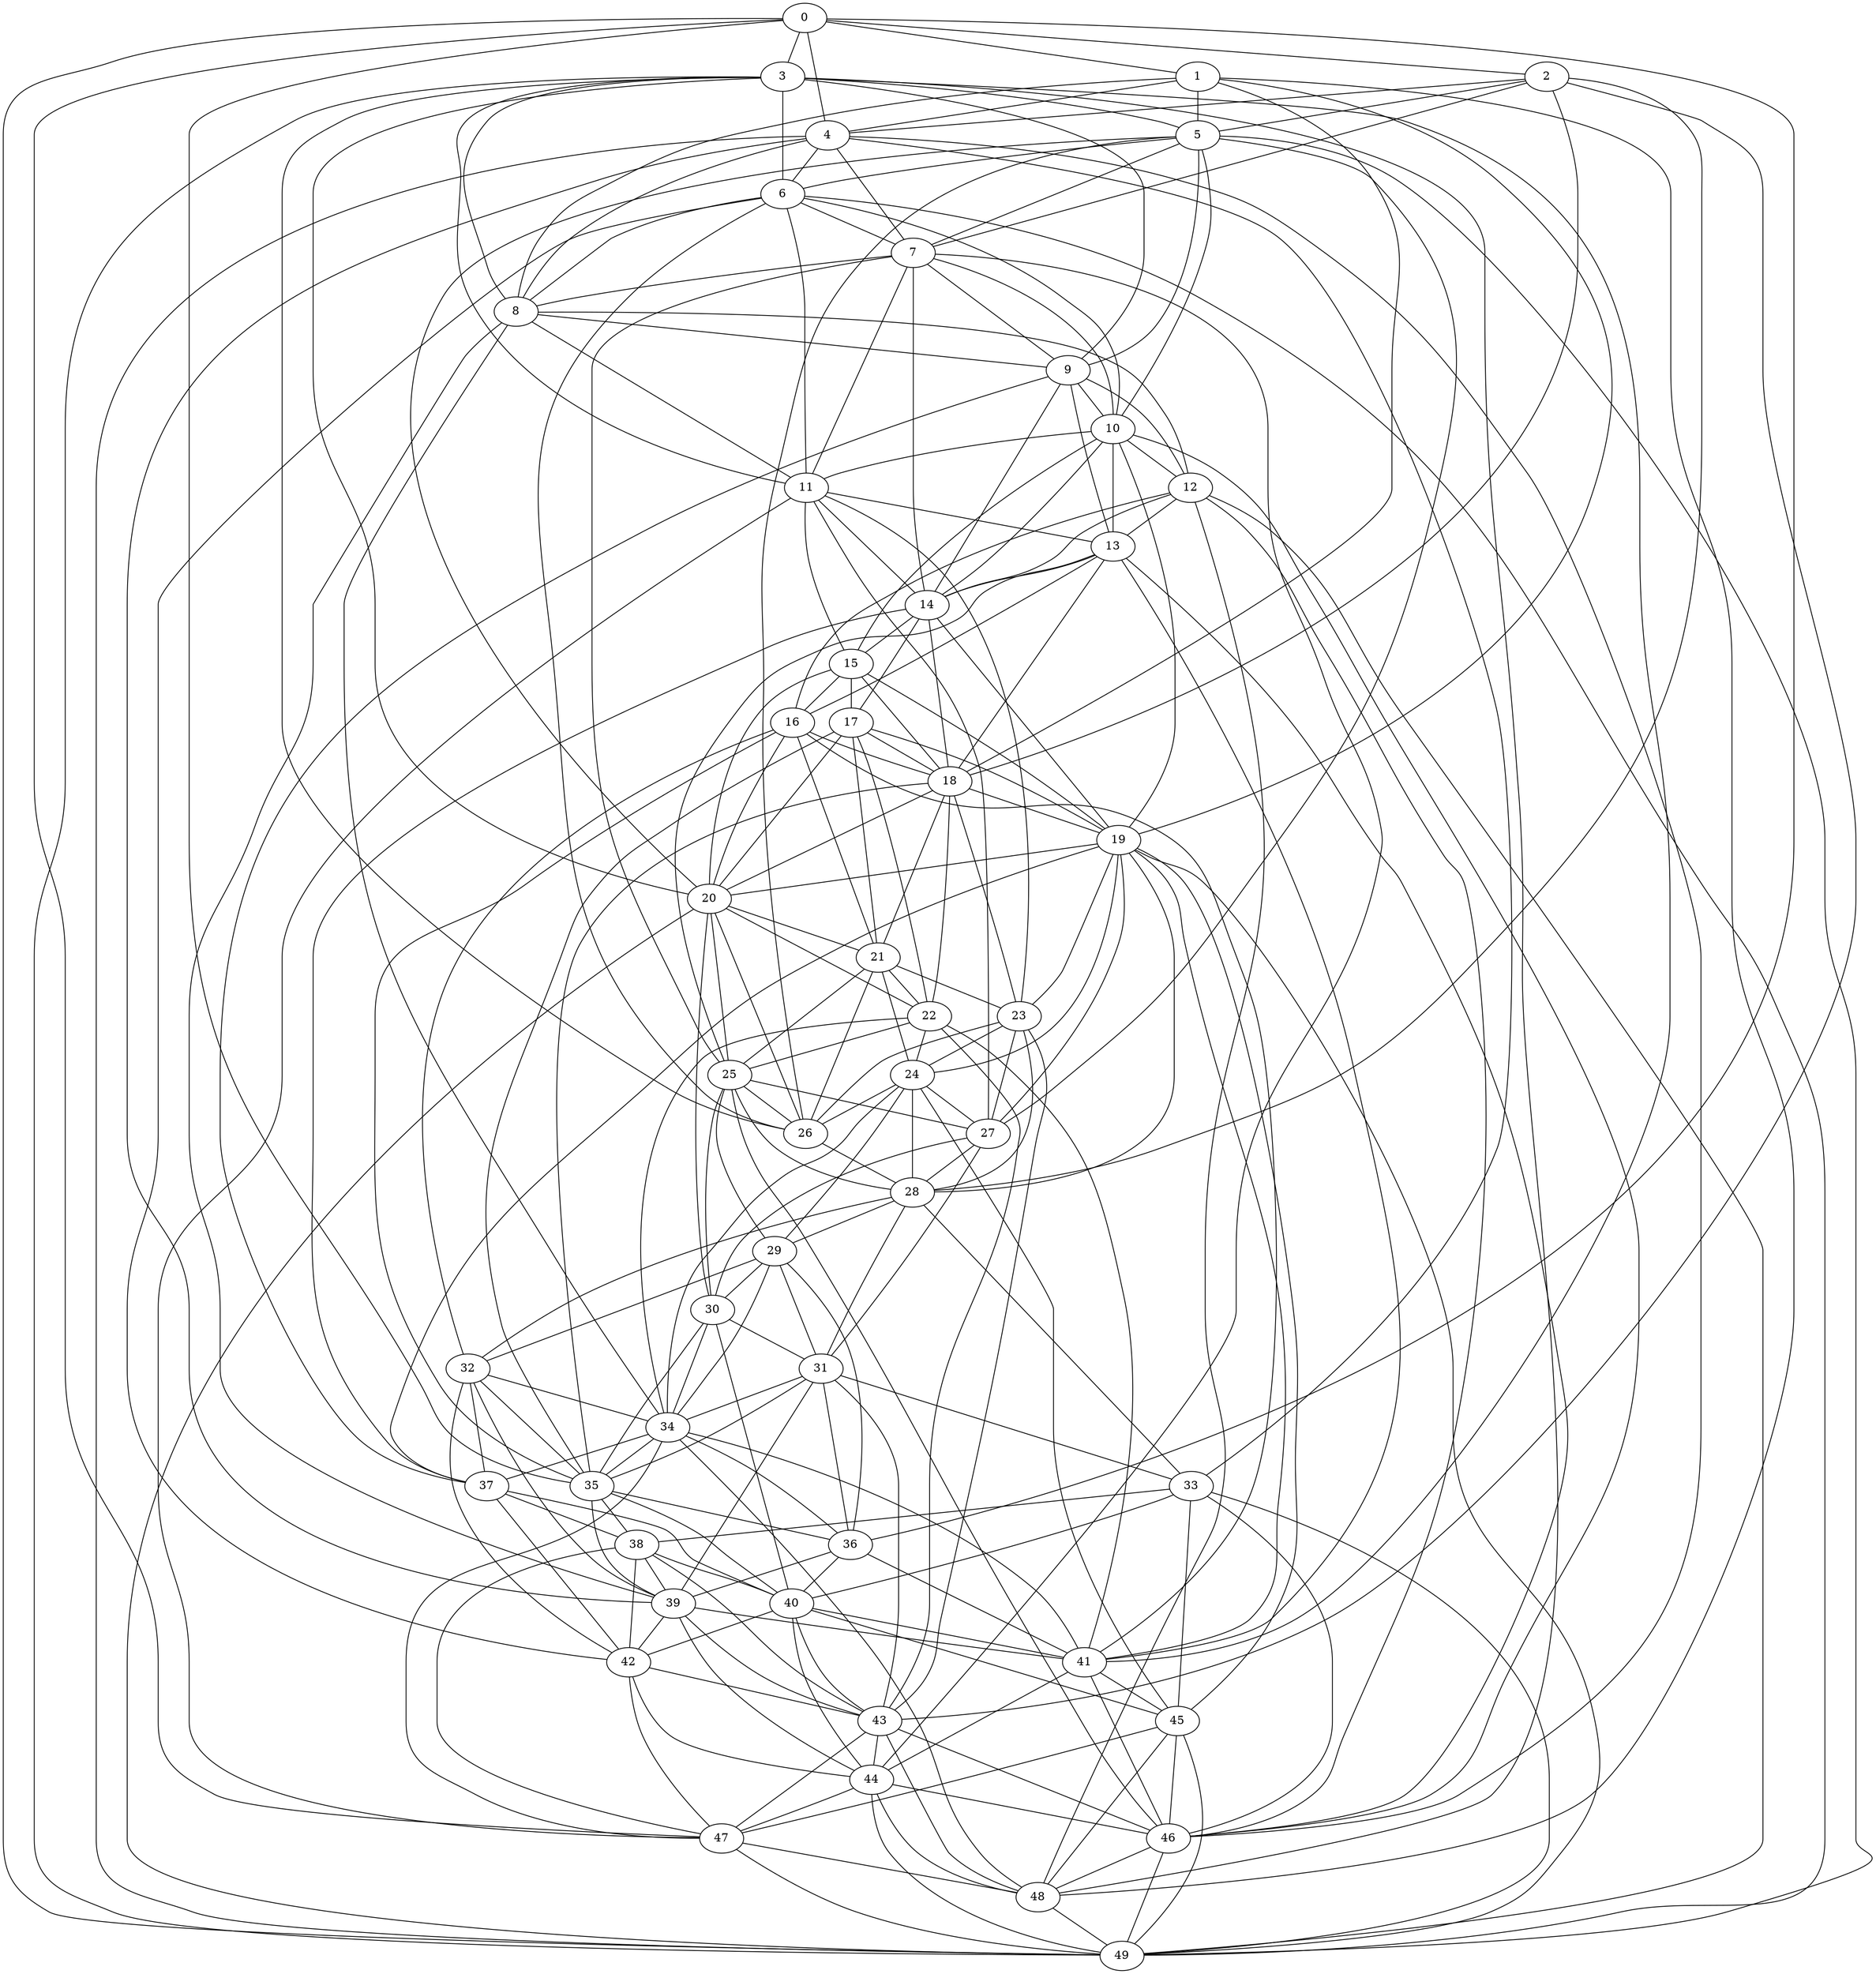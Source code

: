 strict graph "" {
	0	[w=-7];
	1	[w=-2];
	0 -- 1	[w=10];
	2	[w=5];
	0 -- 2	[w=-8];
	3	[w=8];
	0 -- 3	[w=-5];
	4	[w=9];
	0 -- 4	[w=7];
	35	[w=-8];
	0 -- 35	[w=-3];
	36	[w=3];
	0 -- 36	[w=4];
	47	[w=-7];
	0 -- 47	[w=6];
	49	[w=3];
	0 -- 49	[w=-7];
	1 -- 4	[w=-5];
	5	[w=-6];
	1 -- 5	[w=-3];
	8	[w=-7];
	1 -- 8	[w=6];
	18	[w=-8];
	1 -- 18	[w=-10];
	19	[w=-8];
	1 -- 19	[w=-10];
	48	[w=6];
	1 -- 48	[w=-10];
	2 -- 4	[w=6];
	2 -- 5	[w=3];
	7	[w=4];
	2 -- 7	[w=-9];
	2 -- 18	[w=6];
	28	[w=2];
	2 -- 28	[w=-2];
	43	[w=6];
	2 -- 43	[w=4];
	3 -- 5	[w=5];
	6	[w=7];
	3 -- 6	[w=7];
	3 -- 8	[w=-9];
	9	[w=-9];
	3 -- 9	[w=9];
	11	[w=-2];
	3 -- 11	[w=8];
	20	[w=3];
	3 -- 20	[w=3];
	26	[w=4];
	3 -- 26	[w=-5];
	41	[w=8];
	3 -- 41	[w=10];
	3 -- 48	[w=-4];
	3 -- 49	[w=2];
	4 -- 6	[w=10];
	4 -- 7	[w=4];
	4 -- 8	[w=5];
	33	[w=-10];
	4 -- 33	[w=-6];
	39	[w=-9];
	4 -- 39	[w=-5];
	46	[w=-3];
	4 -- 46	[w=8];
	4 -- 49	[w=-2];
	5 -- 6	[w=5];
	5 -- 7	[w=-8];
	5 -- 9	[w=-5];
	10	[w=9];
	5 -- 10	[w=-3];
	5 -- 20	[w=-6];
	5 -- 26	[w=-6];
	27	[w=3];
	5 -- 27	[w=-7];
	5 -- 49	[w=-7];
	6 -- 7	[w=6];
	6 -- 8	[w=3];
	6 -- 10	[w=-4];
	6 -- 11	[w=6];
	6 -- 26	[w=-9];
	42	[w=-3];
	6 -- 42	[w=8];
	6 -- 49	[w=7];
	7 -- 8	[w=8];
	7 -- 9	[w=-8];
	7 -- 10	[w=-10];
	7 -- 11	[w=-6];
	14	[w=-5];
	7 -- 14	[w=9];
	25	[w=-6];
	7 -- 25	[w=9];
	44	[w=9];
	7 -- 44	[w=-10];
	8 -- 9	[w=10];
	8 -- 11	[w=4];
	12	[w=-9];
	8 -- 12	[w=-3];
	34	[w=-8];
	8 -- 34	[w=6];
	8 -- 39	[w=4];
	9 -- 10	[w=6];
	9 -- 12	[w=8];
	13	[w=-3];
	9 -- 13	[w=-10];
	9 -- 14	[w=-6];
	37	[w=-10];
	9 -- 37	[w=-8];
	10 -- 11	[w=2];
	10 -- 12	[w=8];
	10 -- 13	[w=-3];
	10 -- 14	[w=-10];
	15	[w=5];
	10 -- 15	[w=2];
	10 -- 19	[w=6];
	10 -- 46	[w=-3];
	11 -- 13	[w=8];
	11 -- 14	[w=10];
	11 -- 15	[w=-2];
	23	[w=9];
	11 -- 23	[w=-6];
	11 -- 27	[w=-9];
	11 -- 47	[w=2];
	12 -- 13	[w=3];
	12 -- 14	[w=-2];
	16	[w=6];
	12 -- 16	[w=-9];
	12 -- 46	[w=-9];
	12 -- 48	[w=-8];
	12 -- 49	[w=2];
	13 -- 14	[w=7];
	13 -- 16	[w=7];
	13 -- 18	[w=10];
	13 -- 25	[w=8];
	13 -- 41	[w=-3];
	13 -- 46	[w=5];
	14 -- 15	[w=-7];
	17	[w=7];
	14 -- 17	[w=8];
	14 -- 18	[w=-4];
	14 -- 19	[w=4];
	14 -- 37	[w=-5];
	15 -- 16	[w=7];
	15 -- 17	[w=-2];
	15 -- 18	[w=-3];
	15 -- 19	[w=-4];
	15 -- 20	[w=-3];
	16 -- 18	[w=2];
	16 -- 20	[w=-6];
	21	[w=-5];
	16 -- 21	[w=-3];
	32	[w=-9];
	16 -- 32	[w=-6];
	16 -- 35	[w=-2];
	16 -- 41	[w=3];
	17 -- 18	[w=6];
	17 -- 19	[w=9];
	17 -- 20	[w=10];
	17 -- 21	[w=-9];
	22	[w=10];
	17 -- 22	[w=4];
	17 -- 35	[w=3];
	18 -- 19	[w=-7];
	18 -- 20	[w=-2];
	18 -- 21	[w=-7];
	18 -- 22	[w=8];
	18 -- 23	[w=6];
	18 -- 35	[w=9];
	19 -- 20	[w=3];
	19 -- 23	[w=-7];
	24	[w=-2];
	19 -- 24	[w=6];
	19 -- 27	[w=9];
	19 -- 28	[w=10];
	19 -- 37	[w=-2];
	19 -- 41	[w=-8];
	45	[w=4];
	19 -- 45	[w=8];
	19 -- 49	[w=-10];
	20 -- 21	[w=6];
	20 -- 22	[w=4];
	20 -- 25	[w=-8];
	20 -- 26	[w=4];
	30	[w=-8];
	20 -- 30	[w=-2];
	20 -- 49	[w=-5];
	21 -- 22	[w=-2];
	21 -- 23	[w=-4];
	21 -- 24	[w=-4];
	21 -- 25	[w=-2];
	21 -- 26	[w=6];
	22 -- 24	[w=3];
	22 -- 25	[w=-2];
	22 -- 34	[w=3];
	22 -- 41	[w=7];
	22 -- 43	[w=-10];
	23 -- 24	[w=8];
	23 -- 26	[w=-5];
	23 -- 27	[w=4];
	23 -- 28	[w=6];
	23 -- 43	[w=9];
	24 -- 26	[w=8];
	24 -- 27	[w=3];
	24 -- 28	[w=-10];
	29	[w=-10];
	24 -- 29	[w=-2];
	24 -- 34	[w=2];
	24 -- 45	[w=8];
	25 -- 26	[w=7];
	25 -- 27	[w=6];
	25 -- 28	[w=4];
	25 -- 29	[w=-10];
	25 -- 30	[w=3];
	25 -- 46	[w=3];
	26 -- 28	[w=-10];
	27 -- 28	[w=4];
	27 -- 30	[w=-3];
	31	[w=2];
	27 -- 31	[w=-9];
	28 -- 29	[w=-8];
	28 -- 31	[w=5];
	28 -- 32	[w=-3];
	28 -- 33	[w=-10];
	29 -- 30	[w=-10];
	29 -- 31	[w=4];
	29 -- 32	[w=-5];
	29 -- 34	[w=-4];
	29 -- 36	[w=-2];
	30 -- 31	[w=8];
	30 -- 34	[w=-10];
	30 -- 35	[w=6];
	40	[w=6];
	30 -- 40	[w=6];
	31 -- 33	[w=9];
	31 -- 34	[w=-2];
	31 -- 35	[w=3];
	31 -- 36	[w=8];
	31 -- 39	[w=7];
	31 -- 43	[w=9];
	32 -- 34	[w=7];
	32 -- 35	[w=5];
	32 -- 37	[w=-4];
	32 -- 39	[w=-6];
	32 -- 42	[w=8];
	38	[w=2];
	33 -- 38	[w=-3];
	33 -- 40	[w=-3];
	33 -- 45	[w=-5];
	33 -- 46	[w=-5];
	33 -- 49	[w=10];
	34 -- 35	[w=-6];
	34 -- 36	[w=-7];
	34 -- 37	[w=6];
	34 -- 41	[w=-6];
	34 -- 47	[w=6];
	34 -- 48	[w=-8];
	35 -- 36	[w=-10];
	35 -- 38	[w=10];
	35 -- 39	[w=9];
	35 -- 40	[w=10];
	36 -- 39	[w=9];
	36 -- 40	[w=10];
	36 -- 41	[w=8];
	37 -- 38	[w=-3];
	37 -- 40	[w=6];
	37 -- 42	[w=4];
	38 -- 39	[w=-2];
	38 -- 40	[w=2];
	38 -- 42	[w=-2];
	38 -- 43	[w=8];
	38 -- 47	[w=6];
	39 -- 41	[w=5];
	39 -- 42	[w=8];
	39 -- 43	[w=3];
	39 -- 44	[w=9];
	40 -- 41	[w=3];
	40 -- 42	[w=-10];
	40 -- 43	[w=4];
	40 -- 44	[w=2];
	40 -- 45	[w=-2];
	41 -- 44	[w=-2];
	41 -- 45	[w=9];
	41 -- 46	[w=5];
	42 -- 43	[w=-4];
	42 -- 44	[w=5];
	42 -- 47	[w=-5];
	43 -- 44	[w=7];
	43 -- 46	[w=-3];
	43 -- 47	[w=3];
	43 -- 48	[w=-2];
	44 -- 46	[w=2];
	44 -- 47	[w=-5];
	44 -- 48	[w=8];
	44 -- 49	[w=-4];
	45 -- 46	[w=9];
	45 -- 47	[w=6];
	45 -- 48	[w=6];
	45 -- 49	[w=-5];
	46 -- 48	[w=3];
	46 -- 49	[w=-9];
	47 -- 48	[w=8];
	47 -- 49	[w=5];
	48 -- 49	[w=-9];
}
